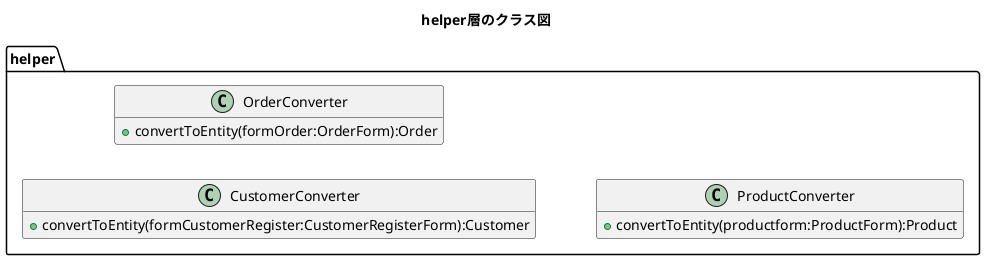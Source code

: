 @startuml
title helper層のクラス図
hide empty members
left to right direction

package helper{
    class CustomerConverter{
        +convertToEntity(formCustomerRegister:CustomerRegisterForm):Customer
    }

    class OrderConverter{
        +convertToEntity(formOrder:OrderForm):Order
    }

    class ProductConverter{
        +convertToEntity(productform:ProductForm):Product
    }

}
@enduml